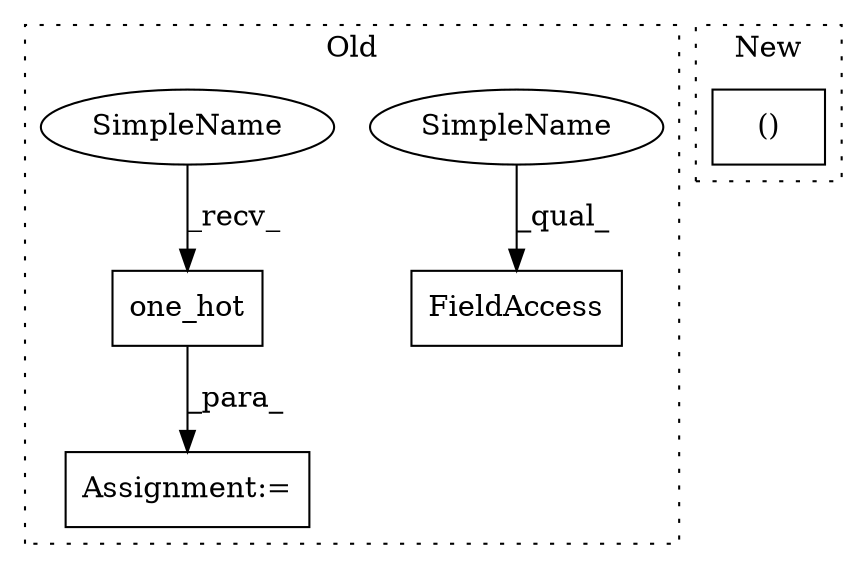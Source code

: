 digraph G {
subgraph cluster0 {
1 [label="one_hot" a="32" s="3594,3705" l="8,1" shape="box"];
3 [label="Assignment:=" a="7" s="3738" l="1" shape="box"];
4 [label="FieldAccess" a="22" s="3739" l="13" shape="box"];
5 [label="SimpleName" a="42" s="3739" l="10" shape="ellipse"];
6 [label="SimpleName" a="42" s="3583" l="10" shape="ellipse"];
label = "Old";
style="dotted";
}
subgraph cluster1 {
2 [label="()" a="106" s="3448" l="46" shape="box"];
label = "New";
style="dotted";
}
1 -> 3 [label="_para_"];
5 -> 4 [label="_qual_"];
6 -> 1 [label="_recv_"];
}